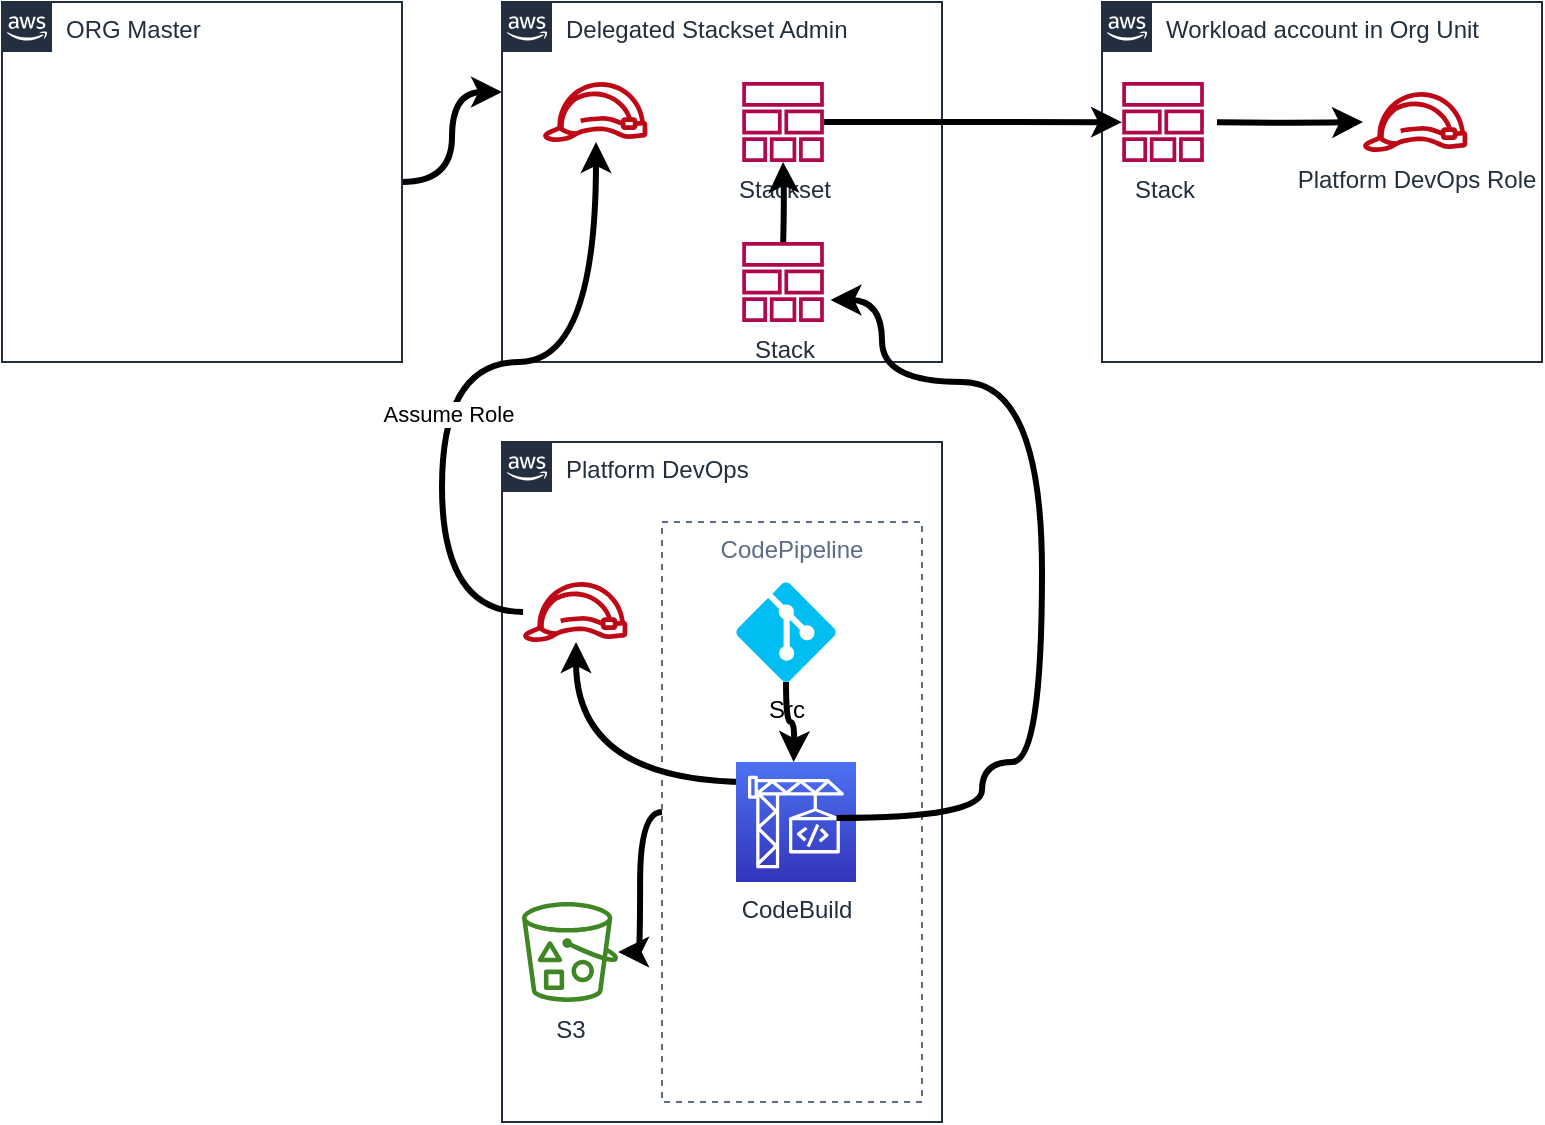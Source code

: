 <mxfile>
    <diagram id="i1bWzvjWFLlacRESkoeD" name="Page-1">
        <mxGraphModel dx="978" dy="985" grid="1" gridSize="10" guides="1" tooltips="1" connect="1" arrows="1" fold="1" page="1" pageScale="1" pageWidth="827" pageHeight="1169" math="0" shadow="0">
            <root>
                <mxCell id="0"/>
                <mxCell id="1" parent="0"/>
                <mxCell id="26" style="edgeStyle=orthogonalEdgeStyle;curved=1;html=1;entryX=0;entryY=0.25;entryDx=0;entryDy=0;strokeWidth=3;" parent="1" source="2" target="3" edge="1">
                    <mxGeometry relative="1" as="geometry"/>
                </mxCell>
                <mxCell id="2" value="ORG Master" style="points=[[0,0],[0.25,0],[0.5,0],[0.75,0],[1,0],[1,0.25],[1,0.5],[1,0.75],[1,1],[0.75,1],[0.5,1],[0.25,1],[0,1],[0,0.75],[0,0.5],[0,0.25]];outlineConnect=0;gradientColor=none;html=1;whiteSpace=wrap;fontSize=12;fontStyle=0;container=1;pointerEvents=0;collapsible=0;recursiveResize=0;shape=mxgraph.aws4.group;grIcon=mxgraph.aws4.group_aws_cloud_alt;strokeColor=#232F3E;fillColor=none;verticalAlign=top;align=left;spacingLeft=30;fontColor=#232F3E;dashed=0;" parent="1" vertex="1">
                    <mxGeometry x="90" y="100" width="200" height="180" as="geometry"/>
                </mxCell>
                <mxCell id="3" value="Delegated Stackset Admin" style="points=[[0,0],[0.25,0],[0.5,0],[0.75,0],[1,0],[1,0.25],[1,0.5],[1,0.75],[1,1],[0.75,1],[0.5,1],[0.25,1],[0,1],[0,0.75],[0,0.5],[0,0.25]];outlineConnect=0;gradientColor=none;html=1;whiteSpace=wrap;fontSize=12;fontStyle=0;container=1;pointerEvents=0;collapsible=0;recursiveResize=0;shape=mxgraph.aws4.group;grIcon=mxgraph.aws4.group_aws_cloud_alt;strokeColor=#232F3E;fillColor=none;verticalAlign=top;align=left;spacingLeft=30;fontColor=#232F3E;dashed=0;" parent="1" vertex="1">
                    <mxGeometry x="340" y="100" width="220" height="180" as="geometry"/>
                </mxCell>
                <mxCell id="7" value="" style="sketch=0;outlineConnect=0;fontColor=#232F3E;gradientColor=none;fillColor=#BF0816;strokeColor=none;dashed=0;verticalLabelPosition=bottom;verticalAlign=top;align=center;html=1;fontSize=12;fontStyle=0;aspect=fixed;pointerEvents=1;shape=mxgraph.aws4.role;" parent="3" vertex="1">
                    <mxGeometry x="20" y="40" width="53.18" height="30" as="geometry"/>
                </mxCell>
                <mxCell id="9" value="Stackset" style="sketch=0;outlineConnect=0;fontColor=#232F3E;gradientColor=none;fillColor=#B0084D;strokeColor=none;dashed=0;verticalLabelPosition=bottom;verticalAlign=top;align=center;html=1;fontSize=12;fontStyle=0;aspect=fixed;pointerEvents=1;shape=mxgraph.aws4.stack;" parent="3" vertex="1">
                    <mxGeometry x="120" y="40" width="41.05" height="40" as="geometry"/>
                </mxCell>
                <mxCell id="30" style="edgeStyle=orthogonalEdgeStyle;curved=1;html=1;strokeWidth=3;" parent="3" target="9" edge="1">
                    <mxGeometry relative="1" as="geometry">
                        <mxPoint x="140.6" y="120" as="sourcePoint"/>
                    </mxGeometry>
                </mxCell>
                <mxCell id="36" value="Stack" style="sketch=0;outlineConnect=0;fontColor=#232F3E;gradientColor=none;fillColor=#B0084D;strokeColor=none;dashed=0;verticalLabelPosition=bottom;verticalAlign=top;align=center;html=1;fontSize=12;fontStyle=0;aspect=fixed;pointerEvents=1;shape=mxgraph.aws4.stack;" vertex="1" parent="3">
                    <mxGeometry x="120" y="120" width="41.05" height="40" as="geometry"/>
                </mxCell>
                <mxCell id="5" value="Platform DevOps" style="points=[[0,0],[0.25,0],[0.5,0],[0.75,0],[1,0],[1,0.25],[1,0.5],[1,0.75],[1,1],[0.75,1],[0.5,1],[0.25,1],[0,1],[0,0.75],[0,0.5],[0,0.25]];outlineConnect=0;gradientColor=none;html=1;whiteSpace=wrap;fontSize=12;fontStyle=0;container=1;pointerEvents=0;collapsible=0;recursiveResize=0;shape=mxgraph.aws4.group;grIcon=mxgraph.aws4.group_aws_cloud_alt;strokeColor=#232F3E;fillColor=none;verticalAlign=top;align=left;spacingLeft=30;fontColor=#232F3E;dashed=0;" parent="1" vertex="1">
                    <mxGeometry x="340" y="320" width="220" height="340" as="geometry"/>
                </mxCell>
                <mxCell id="23" style="edgeStyle=orthogonalEdgeStyle;curved=1;html=1;exitX=0;exitY=0.5;exitDx=0;exitDy=0;strokeWidth=3;" parent="5" source="12" target="22" edge="1">
                    <mxGeometry relative="1" as="geometry"/>
                </mxCell>
                <mxCell id="12" value="CodePipeline" style="fillColor=none;strokeColor=#5A6C86;dashed=1;verticalAlign=top;fontStyle=0;fontColor=#5A6C86;" parent="5" vertex="1">
                    <mxGeometry x="80" y="40" width="130" height="290" as="geometry"/>
                </mxCell>
                <mxCell id="24" style="edgeStyle=orthogonalEdgeStyle;curved=1;html=1;strokeWidth=3;" parent="5" target="21" edge="1">
                    <mxGeometry relative="1" as="geometry">
                        <Array as="points">
                            <mxPoint x="37" y="170"/>
                        </Array>
                        <mxPoint x="124.25" y="170" as="sourcePoint"/>
                    </mxGeometry>
                </mxCell>
                <mxCell id="18" style="edgeStyle=orthogonalEdgeStyle;curved=1;html=1;strokeWidth=3;" parent="5" source="15" edge="1">
                    <mxGeometry relative="1" as="geometry">
                        <mxPoint x="145.8" y="160" as="targetPoint"/>
                    </mxGeometry>
                </mxCell>
                <mxCell id="15" value="Src" style="verticalLabelPosition=bottom;html=1;verticalAlign=top;align=center;strokeColor=none;fillColor=#00BEF2;shape=mxgraph.azure.git_repository;" parent="5" vertex="1">
                    <mxGeometry x="117" y="70" width="50" height="50" as="geometry"/>
                </mxCell>
                <mxCell id="21" value="" style="sketch=0;outlineConnect=0;fontColor=#232F3E;gradientColor=none;fillColor=#BF0816;strokeColor=none;dashed=0;verticalLabelPosition=bottom;verticalAlign=top;align=center;html=1;fontSize=12;fontStyle=0;aspect=fixed;pointerEvents=1;shape=mxgraph.aws4.role;" parent="5" vertex="1">
                    <mxGeometry x="10" y="70" width="53.18" height="30" as="geometry"/>
                </mxCell>
                <mxCell id="22" value="S3" style="sketch=0;outlineConnect=0;fontColor=#232F3E;gradientColor=none;fillColor=#3F8624;strokeColor=none;dashed=0;verticalLabelPosition=bottom;verticalAlign=top;align=center;html=1;fontSize=12;fontStyle=0;aspect=fixed;pointerEvents=1;shape=mxgraph.aws4.bucket_with_objects;" parent="5" vertex="1">
                    <mxGeometry x="10" y="230" width="48.08" height="50" as="geometry"/>
                </mxCell>
                <mxCell id="34" value="CodeBuild" style="sketch=0;points=[[0,0,0],[0.25,0,0],[0.5,0,0],[0.75,0,0],[1,0,0],[0,1,0],[0.25,1,0],[0.5,1,0],[0.75,1,0],[1,1,0],[0,0.25,0],[0,0.5,0],[0,0.75,0],[1,0.25,0],[1,0.5,0],[1,0.75,0]];outlineConnect=0;fontColor=#232F3E;gradientColor=#4D72F3;gradientDirection=north;fillColor=#3334B9;strokeColor=#ffffff;dashed=0;verticalLabelPosition=bottom;verticalAlign=top;align=center;html=1;fontSize=12;fontStyle=0;aspect=fixed;shape=mxgraph.aws4.resourceIcon;resIcon=mxgraph.aws4.codebuild;" vertex="1" parent="5">
                    <mxGeometry x="117" y="160" width="60" height="60" as="geometry"/>
                </mxCell>
                <mxCell id="6" value="Workload account in Org Unit" style="points=[[0,0],[0.25,0],[0.5,0],[0.75,0],[1,0],[1,0.25],[1,0.5],[1,0.75],[1,1],[0.75,1],[0.5,1],[0.25,1],[0,1],[0,0.75],[0,0.5],[0,0.25]];outlineConnect=0;gradientColor=none;html=1;whiteSpace=wrap;fontSize=12;fontStyle=0;container=1;pointerEvents=0;collapsible=0;recursiveResize=0;shape=mxgraph.aws4.group;grIcon=mxgraph.aws4.group_aws_cloud_alt;strokeColor=#232F3E;fillColor=none;verticalAlign=top;align=left;spacingLeft=30;fontColor=#232F3E;dashed=0;" parent="1" vertex="1">
                    <mxGeometry x="640" y="100" width="220" height="180" as="geometry"/>
                </mxCell>
                <mxCell id="16" value="Platform DevOps Role" style="sketch=0;outlineConnect=0;fontColor=#232F3E;gradientColor=none;fillColor=#BF0816;strokeColor=none;dashed=0;verticalLabelPosition=bottom;verticalAlign=top;align=center;html=1;fontSize=12;fontStyle=0;aspect=fixed;pointerEvents=1;shape=mxgraph.aws4.role;" parent="6" vertex="1">
                    <mxGeometry x="130" y="45" width="53.18" height="30" as="geometry"/>
                </mxCell>
                <mxCell id="33" style="edgeStyle=orthogonalEdgeStyle;curved=1;html=1;strokeWidth=3;" parent="6" target="16" edge="1">
                    <mxGeometry relative="1" as="geometry">
                        <mxPoint x="57.5" y="60.1" as="sourcePoint"/>
                    </mxGeometry>
                </mxCell>
                <mxCell id="35" value="Stack" style="sketch=0;outlineConnect=0;fontColor=#232F3E;gradientColor=none;fillColor=#B0084D;strokeColor=none;dashed=0;verticalLabelPosition=bottom;verticalAlign=top;align=center;html=1;fontSize=12;fontStyle=0;aspect=fixed;pointerEvents=1;shape=mxgraph.aws4.stack;" vertex="1" parent="6">
                    <mxGeometry x="10" y="40" width="41.05" height="40" as="geometry"/>
                </mxCell>
                <mxCell id="17" value="" style="endArrow=classic;html=1;exitX=1;exitY=0.5;exitDx=0;exitDy=0;exitPerimeter=0;edgeStyle=orthogonalEdgeStyle;curved=1;strokeWidth=3;" parent="1" edge="1">
                    <mxGeometry width="50" height="50" relative="1" as="geometry">
                        <mxPoint x="507.25" y="508" as="sourcePoint"/>
                        <mxPoint x="504.28" y="249" as="targetPoint"/>
                        <Array as="points">
                            <mxPoint x="580" y="508"/>
                            <mxPoint x="580" y="480"/>
                            <mxPoint x="610" y="480"/>
                            <mxPoint x="610" y="290"/>
                            <mxPoint x="530" y="290"/>
                            <mxPoint x="530" y="249"/>
                        </Array>
                    </mxGeometry>
                </mxCell>
                <mxCell id="27" style="edgeStyle=orthogonalEdgeStyle;curved=1;html=1;strokeWidth=3;" parent="1" source="21" target="7" edge="1">
                    <mxGeometry relative="1" as="geometry">
                        <Array as="points">
                            <mxPoint x="310" y="405"/>
                            <mxPoint x="310" y="280"/>
                            <mxPoint x="387" y="280"/>
                        </Array>
                    </mxGeometry>
                </mxCell>
                <mxCell id="28" value="Assume Role" style="edgeLabel;html=1;align=center;verticalAlign=middle;resizable=0;points=[];" parent="27" vertex="1" connectable="0">
                    <mxGeometry x="-0.208" y="-3" relative="1" as="geometry">
                        <mxPoint as="offset"/>
                    </mxGeometry>
                </mxCell>
                <mxCell id="32" style="edgeStyle=orthogonalEdgeStyle;curved=1;html=1;strokeWidth=3;" parent="1" source="9" edge="1">
                    <mxGeometry relative="1" as="geometry">
                        <mxPoint x="650" y="160.1" as="targetPoint"/>
                    </mxGeometry>
                </mxCell>
            </root>
        </mxGraphModel>
    </diagram>
</mxfile>